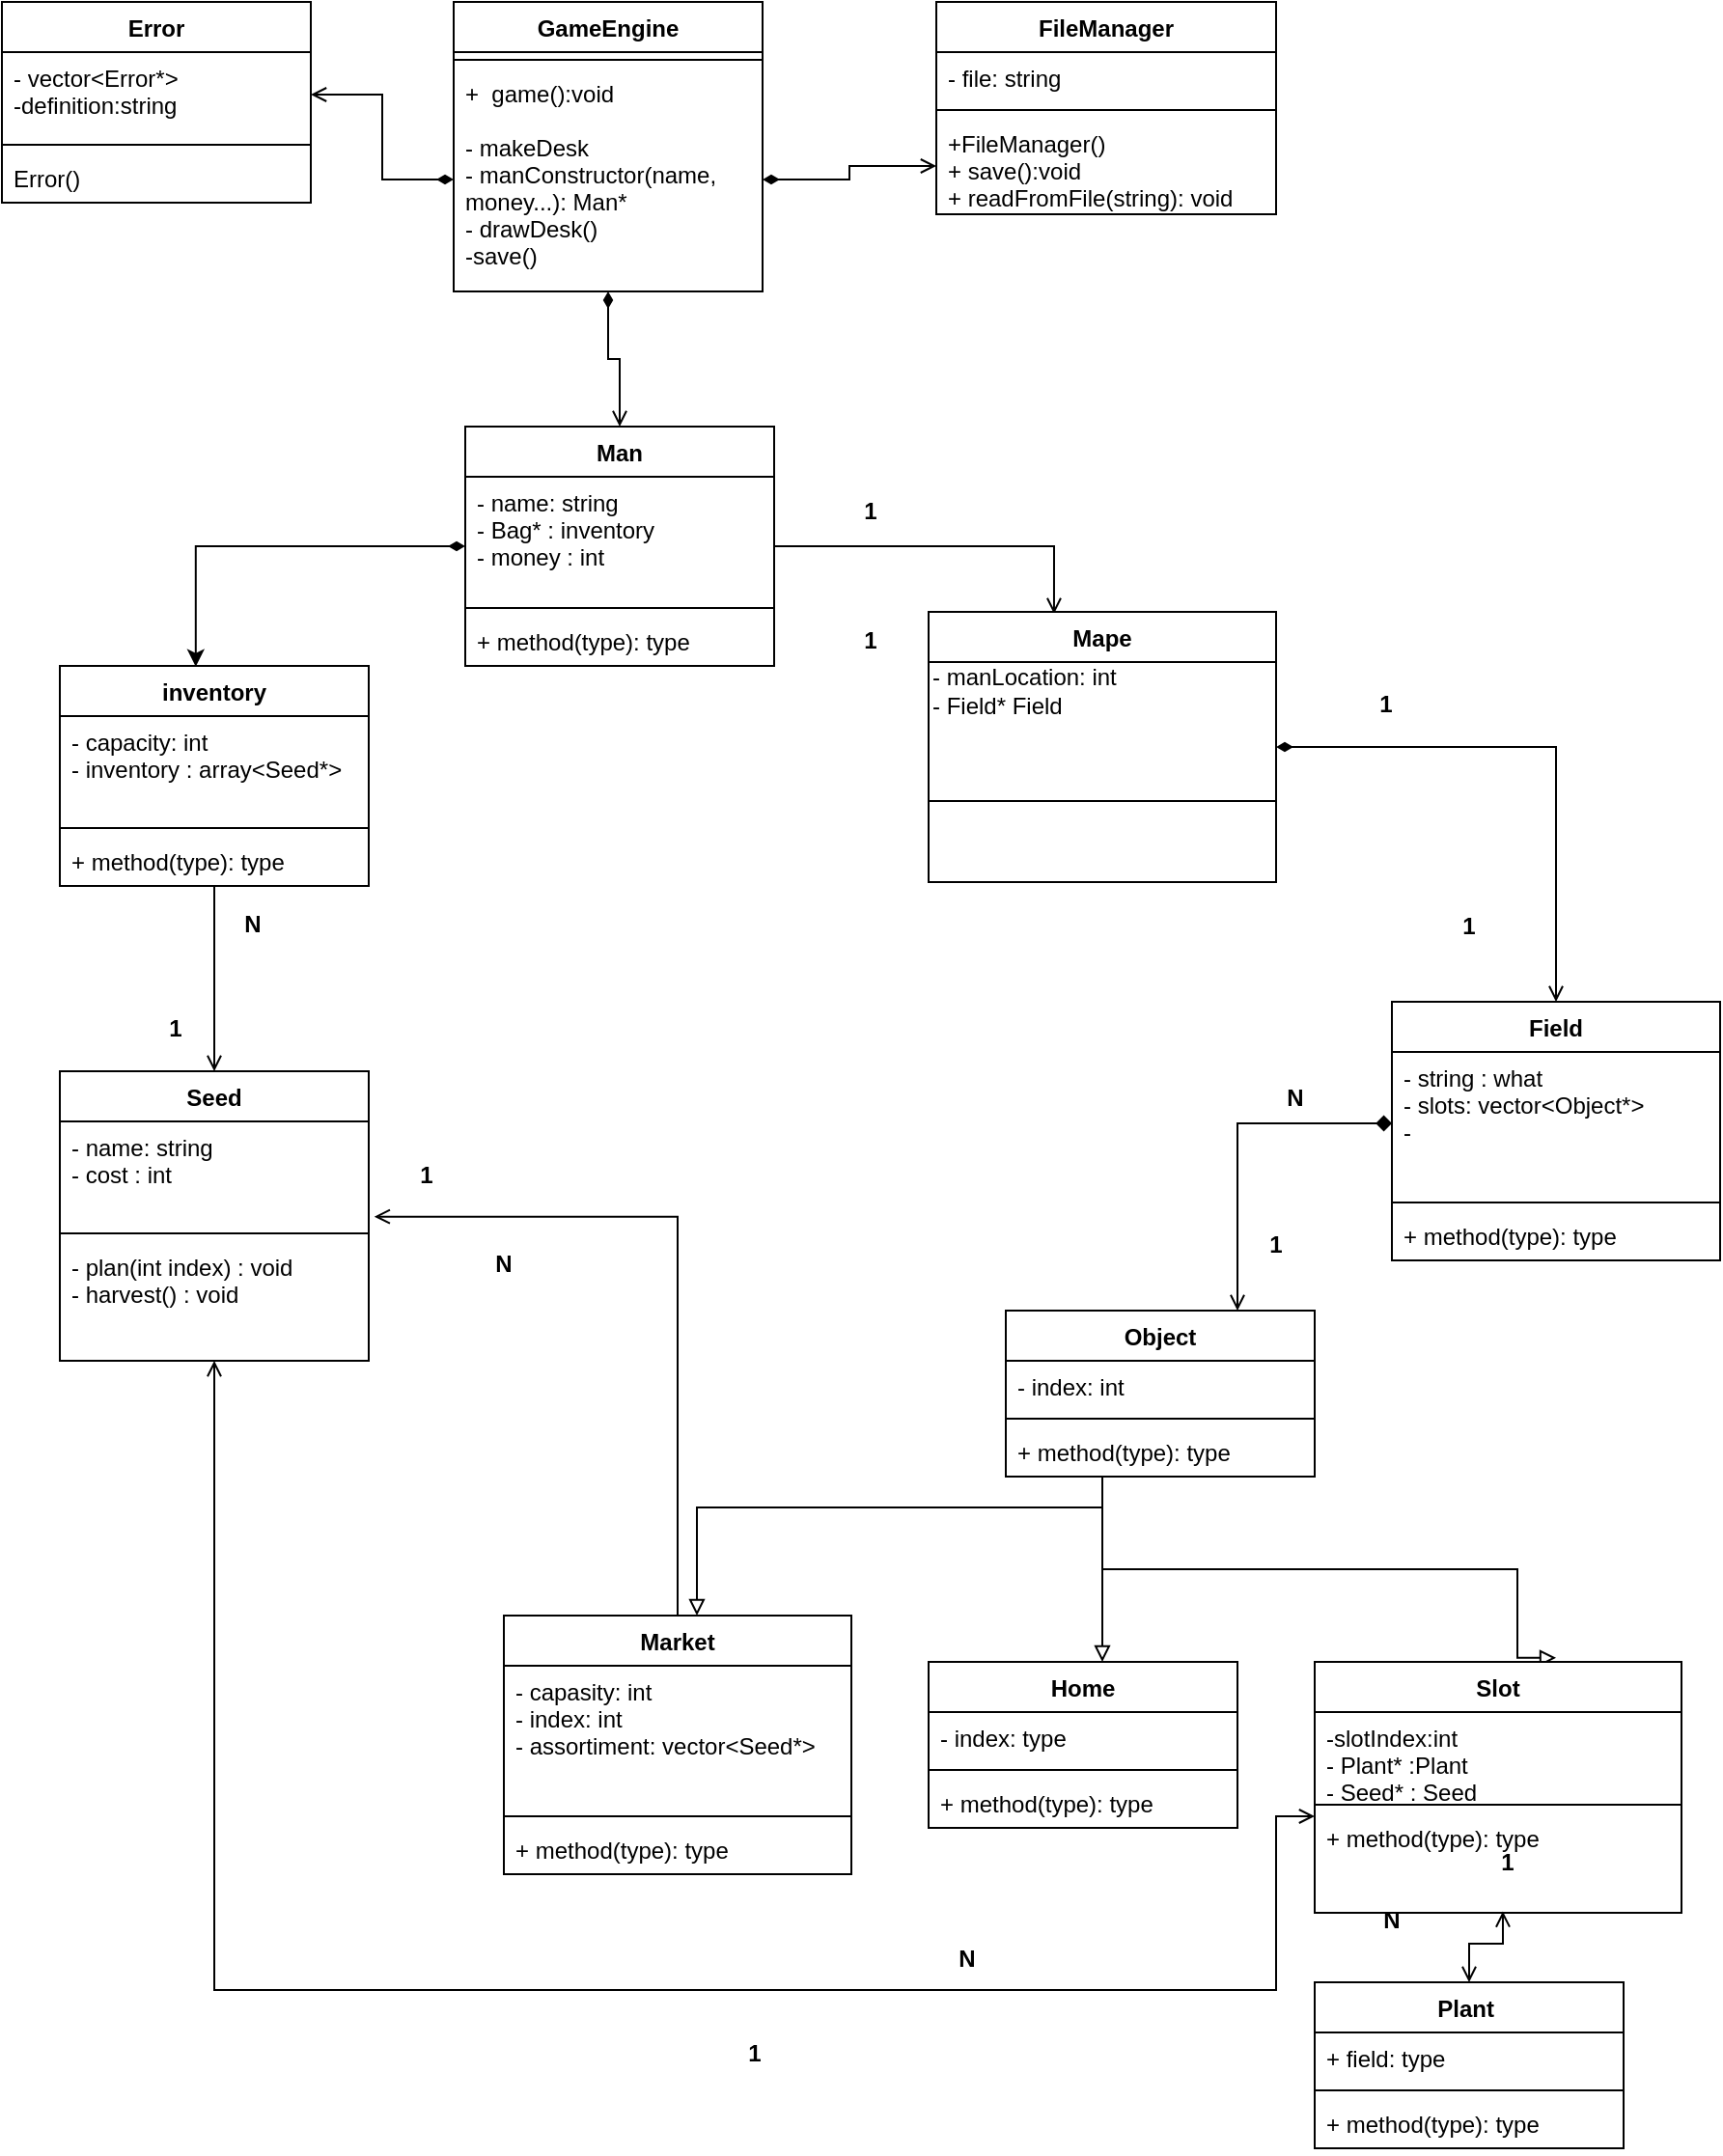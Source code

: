 <mxfile version="15.9.1" type="device"><diagram id="JnH-d7Ic2HSO9zVb4fvI" name="Page-1"><mxGraphModel dx="1261" dy="860" grid="1" gridSize="10" guides="1" tooltips="1" connect="1" arrows="1" fold="1" page="1" pageScale="1" pageWidth="827" pageHeight="1169" math="0" shadow="0"><root><mxCell id="0"/><mxCell id="1" parent="0"/><mxCell id="lDZfuIxxi4fedl39ghqt-1" style="edgeStyle=orthogonalEdgeStyle;rounded=0;orthogonalLoop=1;jettySize=auto;html=1;entryX=0.44;entryY=0.003;entryDx=0;entryDy=0;entryPerimeter=0;startArrow=diamondThin;startFill=1;" edge="1" parent="1" source="lDZfuIxxi4fedl39ghqt-3" target="lDZfuIxxi4fedl39ghqt-8"><mxGeometry relative="1" as="geometry"/></mxCell><mxCell id="lDZfuIxxi4fedl39ghqt-2" style="edgeStyle=orthogonalEdgeStyle;rounded=0;orthogonalLoop=1;jettySize=auto;html=1;entryX=0.361;entryY=0.007;entryDx=0;entryDy=0;entryPerimeter=0;startArrow=none;startFill=0;endArrow=open;endFill=0;" edge="1" parent="1" source="lDZfuIxxi4fedl39ghqt-3" target="lDZfuIxxi4fedl39ghqt-40"><mxGeometry relative="1" as="geometry"/></mxCell><mxCell id="lDZfuIxxi4fedl39ghqt-3" value="Man" style="swimlane;fontStyle=1;align=center;verticalAlign=top;childLayout=stackLayout;horizontal=1;startSize=26;horizontalStack=0;resizeParent=1;resizeParentMax=0;resizeLast=0;collapsible=1;marginBottom=0;" vertex="1" parent="1"><mxGeometry x="310" y="340" width="160" height="124" as="geometry"/></mxCell><mxCell id="lDZfuIxxi4fedl39ghqt-4" value="- name: string&#xa;- Bag* : inventory&#xa;- money : int &#xa;" style="text;strokeColor=none;fillColor=none;align=left;verticalAlign=top;spacingLeft=4;spacingRight=4;overflow=hidden;rotatable=0;points=[[0,0.5],[1,0.5]];portConstraint=eastwest;" vertex="1" parent="lDZfuIxxi4fedl39ghqt-3"><mxGeometry y="26" width="160" height="64" as="geometry"/></mxCell><mxCell id="lDZfuIxxi4fedl39ghqt-5" value="" style="line;strokeWidth=1;fillColor=none;align=left;verticalAlign=middle;spacingTop=-1;spacingLeft=3;spacingRight=3;rotatable=0;labelPosition=right;points=[];portConstraint=eastwest;" vertex="1" parent="lDZfuIxxi4fedl39ghqt-3"><mxGeometry y="90" width="160" height="8" as="geometry"/></mxCell><mxCell id="lDZfuIxxi4fedl39ghqt-6" value="+ method(type): type" style="text;strokeColor=none;fillColor=none;align=left;verticalAlign=top;spacingLeft=4;spacingRight=4;overflow=hidden;rotatable=0;points=[[0,0.5],[1,0.5]];portConstraint=eastwest;" vertex="1" parent="lDZfuIxxi4fedl39ghqt-3"><mxGeometry y="98" width="160" height="26" as="geometry"/></mxCell><mxCell id="lDZfuIxxi4fedl39ghqt-7" style="edgeStyle=orthogonalEdgeStyle;rounded=0;orthogonalLoop=1;jettySize=auto;html=1;startArrow=none;startFill=0;endArrow=open;endFill=0;" edge="1" parent="1" source="lDZfuIxxi4fedl39ghqt-8" target="lDZfuIxxi4fedl39ghqt-21"><mxGeometry relative="1" as="geometry"/></mxCell><mxCell id="lDZfuIxxi4fedl39ghqt-8" value="inventory" style="swimlane;fontStyle=1;align=center;verticalAlign=top;childLayout=stackLayout;horizontal=1;startSize=26;horizontalStack=0;resizeParent=1;resizeParentMax=0;resizeLast=0;collapsible=1;marginBottom=0;" vertex="1" parent="1"><mxGeometry x="100" y="464" width="160" height="114" as="geometry"/></mxCell><mxCell id="lDZfuIxxi4fedl39ghqt-9" value="- capacity: int&#xa;- inventory : array&lt;Seed*&gt; &#xa;&#xa;&#xa;" style="text;strokeColor=none;fillColor=none;align=left;verticalAlign=top;spacingLeft=4;spacingRight=4;overflow=hidden;rotatable=0;points=[[0,0.5],[1,0.5]];portConstraint=eastwest;" vertex="1" parent="lDZfuIxxi4fedl39ghqt-8"><mxGeometry y="26" width="160" height="54" as="geometry"/></mxCell><mxCell id="lDZfuIxxi4fedl39ghqt-10" value="" style="line;strokeWidth=1;fillColor=none;align=left;verticalAlign=middle;spacingTop=-1;spacingLeft=3;spacingRight=3;rotatable=0;labelPosition=right;points=[];portConstraint=eastwest;" vertex="1" parent="lDZfuIxxi4fedl39ghqt-8"><mxGeometry y="80" width="160" height="8" as="geometry"/></mxCell><mxCell id="lDZfuIxxi4fedl39ghqt-11" value="+ method(type): type" style="text;strokeColor=none;fillColor=none;align=left;verticalAlign=top;spacingLeft=4;spacingRight=4;overflow=hidden;rotatable=0;points=[[0,0.5],[1,0.5]];portConstraint=eastwest;" vertex="1" parent="lDZfuIxxi4fedl39ghqt-8"><mxGeometry y="88" width="160" height="26" as="geometry"/></mxCell><mxCell id="lDZfuIxxi4fedl39ghqt-12" value="Home" style="swimlane;fontStyle=1;align=center;verticalAlign=top;childLayout=stackLayout;horizontal=1;startSize=26;horizontalStack=0;resizeParent=1;resizeParentMax=0;resizeLast=0;collapsible=1;marginBottom=0;" vertex="1" parent="1"><mxGeometry x="550" y="980" width="160" height="86" as="geometry"/></mxCell><mxCell id="lDZfuIxxi4fedl39ghqt-13" value="- index: type" style="text;strokeColor=none;fillColor=none;align=left;verticalAlign=top;spacingLeft=4;spacingRight=4;overflow=hidden;rotatable=0;points=[[0,0.5],[1,0.5]];portConstraint=eastwest;" vertex="1" parent="lDZfuIxxi4fedl39ghqt-12"><mxGeometry y="26" width="160" height="26" as="geometry"/></mxCell><mxCell id="lDZfuIxxi4fedl39ghqt-14" value="" style="line;strokeWidth=1;fillColor=none;align=left;verticalAlign=middle;spacingTop=-1;spacingLeft=3;spacingRight=3;rotatable=0;labelPosition=right;points=[];portConstraint=eastwest;" vertex="1" parent="lDZfuIxxi4fedl39ghqt-12"><mxGeometry y="52" width="160" height="8" as="geometry"/></mxCell><mxCell id="lDZfuIxxi4fedl39ghqt-15" value="+ method(type): type" style="text;strokeColor=none;fillColor=none;align=left;verticalAlign=top;spacingLeft=4;spacingRight=4;overflow=hidden;rotatable=0;points=[[0,0.5],[1,0.5]];portConstraint=eastwest;" vertex="1" parent="lDZfuIxxi4fedl39ghqt-12"><mxGeometry y="60" width="160" height="26" as="geometry"/></mxCell><mxCell id="lDZfuIxxi4fedl39ghqt-16" style="edgeStyle=orthogonalEdgeStyle;rounded=0;orthogonalLoop=1;jettySize=auto;html=1;entryX=1.018;entryY=0.914;entryDx=0;entryDy=0;entryPerimeter=0;startArrow=none;startFill=0;endArrow=open;endFill=0;" edge="1" parent="1" source="lDZfuIxxi4fedl39ghqt-17" target="lDZfuIxxi4fedl39ghqt-22"><mxGeometry relative="1" as="geometry"/></mxCell><mxCell id="lDZfuIxxi4fedl39ghqt-17" value="Market" style="swimlane;fontStyle=1;align=center;verticalAlign=top;childLayout=stackLayout;horizontal=1;startSize=26;horizontalStack=0;resizeParent=1;resizeParentMax=0;resizeLast=0;collapsible=1;marginBottom=0;" vertex="1" parent="1"><mxGeometry x="330" y="956" width="180" height="134" as="geometry"/></mxCell><mxCell id="lDZfuIxxi4fedl39ghqt-18" value="- capasity: int&#xa;- index: int&#xa;- assortiment: vector&lt;Seed*&gt; " style="text;strokeColor=none;fillColor=none;align=left;verticalAlign=top;spacingLeft=4;spacingRight=4;overflow=hidden;rotatable=0;points=[[0,0.5],[1,0.5]];portConstraint=eastwest;" vertex="1" parent="lDZfuIxxi4fedl39ghqt-17"><mxGeometry y="26" width="180" height="74" as="geometry"/></mxCell><mxCell id="lDZfuIxxi4fedl39ghqt-19" value="" style="line;strokeWidth=1;fillColor=none;align=left;verticalAlign=middle;spacingTop=-1;spacingLeft=3;spacingRight=3;rotatable=0;labelPosition=right;points=[];portConstraint=eastwest;" vertex="1" parent="lDZfuIxxi4fedl39ghqt-17"><mxGeometry y="100" width="180" height="8" as="geometry"/></mxCell><mxCell id="lDZfuIxxi4fedl39ghqt-20" value="+ method(type): type" style="text;strokeColor=none;fillColor=none;align=left;verticalAlign=top;spacingLeft=4;spacingRight=4;overflow=hidden;rotatable=0;points=[[0,0.5],[1,0.5]];portConstraint=eastwest;" vertex="1" parent="lDZfuIxxi4fedl39ghqt-17"><mxGeometry y="108" width="180" height="26" as="geometry"/></mxCell><mxCell id="lDZfuIxxi4fedl39ghqt-80" style="edgeStyle=orthogonalEdgeStyle;rounded=0;orthogonalLoop=1;jettySize=auto;html=1;startArrow=open;startFill=0;endArrow=open;endFill=0;" edge="1" parent="1" source="lDZfuIxxi4fedl39ghqt-21" target="lDZfuIxxi4fedl39ghqt-66"><mxGeometry relative="1" as="geometry"><Array as="points"><mxPoint x="180" y="1150"/><mxPoint x="730" y="1150"/><mxPoint x="730" y="1060"/></Array></mxGeometry></mxCell><mxCell id="lDZfuIxxi4fedl39ghqt-21" value="Seed" style="swimlane;fontStyle=1;align=center;verticalAlign=top;childLayout=stackLayout;horizontal=1;startSize=26;horizontalStack=0;resizeParent=1;resizeParentMax=0;resizeLast=0;collapsible=1;marginBottom=0;" vertex="1" parent="1"><mxGeometry x="100" y="674" width="160" height="150" as="geometry"/></mxCell><mxCell id="lDZfuIxxi4fedl39ghqt-22" value="- name: string&#xa;- cost : int&#xa;&#xa;" style="text;strokeColor=none;fillColor=none;align=left;verticalAlign=top;spacingLeft=4;spacingRight=4;overflow=hidden;rotatable=0;points=[[0,0.5],[1,0.5]];portConstraint=eastwest;" vertex="1" parent="lDZfuIxxi4fedl39ghqt-21"><mxGeometry y="26" width="160" height="54" as="geometry"/></mxCell><mxCell id="lDZfuIxxi4fedl39ghqt-23" value="" style="line;strokeWidth=1;fillColor=none;align=left;verticalAlign=middle;spacingTop=-1;spacingLeft=3;spacingRight=3;rotatable=0;labelPosition=right;points=[];portConstraint=eastwest;" vertex="1" parent="lDZfuIxxi4fedl39ghqt-21"><mxGeometry y="80" width="160" height="8" as="geometry"/></mxCell><mxCell id="lDZfuIxxi4fedl39ghqt-24" value="- plan(int index) : void&#xa;- harvest() : void  " style="text;strokeColor=none;fillColor=none;align=left;verticalAlign=top;spacingLeft=4;spacingRight=4;overflow=hidden;rotatable=0;points=[[0,0.5],[1,0.5]];portConstraint=eastwest;" vertex="1" parent="lDZfuIxxi4fedl39ghqt-21"><mxGeometry y="88" width="160" height="62" as="geometry"/></mxCell><mxCell id="lDZfuIxxi4fedl39ghqt-25" style="edgeStyle=orthogonalEdgeStyle;rounded=0;orthogonalLoop=1;jettySize=auto;html=1;startArrow=none;startFill=0;endArrow=block;endFill=0;" edge="1" parent="1" source="lDZfuIxxi4fedl39ghqt-28" target="lDZfuIxxi4fedl39ghqt-17"><mxGeometry relative="1" as="geometry"><Array as="points"><mxPoint x="640" y="900"/><mxPoint x="430" y="900"/></Array></mxGeometry></mxCell><mxCell id="lDZfuIxxi4fedl39ghqt-26" style="edgeStyle=orthogonalEdgeStyle;rounded=0;orthogonalLoop=1;jettySize=auto;html=1;startArrow=none;startFill=0;endArrow=block;endFill=0;" edge="1" parent="1" source="lDZfuIxxi4fedl39ghqt-28" target="lDZfuIxxi4fedl39ghqt-12"><mxGeometry relative="1" as="geometry"><Array as="points"><mxPoint x="640" y="940"/><mxPoint x="640" y="940"/></Array></mxGeometry></mxCell><mxCell id="lDZfuIxxi4fedl39ghqt-81" style="edgeStyle=orthogonalEdgeStyle;rounded=0;orthogonalLoop=1;jettySize=auto;html=1;entryX=0.658;entryY=-0.016;entryDx=0;entryDy=0;entryPerimeter=0;startArrow=none;startFill=0;endArrow=block;endFill=0;" edge="1" parent="1" source="lDZfuIxxi4fedl39ghqt-28" target="lDZfuIxxi4fedl39ghqt-63"><mxGeometry relative="1" as="geometry"><Array as="points"><mxPoint x="640" y="932"/><mxPoint x="855" y="932"/></Array></mxGeometry></mxCell><mxCell id="lDZfuIxxi4fedl39ghqt-28" value="Object" style="swimlane;fontStyle=1;align=center;verticalAlign=top;childLayout=stackLayout;horizontal=1;startSize=26;horizontalStack=0;resizeParent=1;resizeParentMax=0;resizeLast=0;collapsible=1;marginBottom=0;" vertex="1" parent="1"><mxGeometry x="590" y="798" width="160" height="86" as="geometry"/></mxCell><mxCell id="lDZfuIxxi4fedl39ghqt-29" value="- index: int" style="text;strokeColor=none;fillColor=none;align=left;verticalAlign=top;spacingLeft=4;spacingRight=4;overflow=hidden;rotatable=0;points=[[0,0.5],[1,0.5]];portConstraint=eastwest;" vertex="1" parent="lDZfuIxxi4fedl39ghqt-28"><mxGeometry y="26" width="160" height="26" as="geometry"/></mxCell><mxCell id="lDZfuIxxi4fedl39ghqt-30" value="" style="line;strokeWidth=1;fillColor=none;align=left;verticalAlign=middle;spacingTop=-1;spacingLeft=3;spacingRight=3;rotatable=0;labelPosition=right;points=[];portConstraint=eastwest;" vertex="1" parent="lDZfuIxxi4fedl39ghqt-28"><mxGeometry y="52" width="160" height="8" as="geometry"/></mxCell><mxCell id="lDZfuIxxi4fedl39ghqt-31" value="+ method(type): type" style="text;strokeColor=none;fillColor=none;align=left;verticalAlign=top;spacingLeft=4;spacingRight=4;overflow=hidden;rotatable=0;points=[[0,0.5],[1,0.5]];portConstraint=eastwest;" vertex="1" parent="lDZfuIxxi4fedl39ghqt-28"><mxGeometry y="60" width="160" height="26" as="geometry"/></mxCell><mxCell id="lDZfuIxxi4fedl39ghqt-32" value="N" style="text;align=center;fontStyle=1;verticalAlign=middle;spacingLeft=3;spacingRight=3;strokeColor=none;rotatable=0;points=[[0,0.5],[1,0.5]];portConstraint=eastwest;" vertex="1" parent="1"><mxGeometry x="160" y="584" width="80" height="26" as="geometry"/></mxCell><mxCell id="lDZfuIxxi4fedl39ghqt-33" value="1" style="text;align=center;fontStyle=1;verticalAlign=middle;spacingLeft=3;spacingRight=3;strokeColor=none;rotatable=0;points=[[0,0.5],[1,0.5]];portConstraint=eastwest;" vertex="1" parent="1"><mxGeometry x="120" y="638" width="80" height="26" as="geometry"/></mxCell><mxCell id="lDZfuIxxi4fedl39ghqt-34" value="N" style="text;align=center;fontStyle=1;verticalAlign=middle;spacingLeft=3;spacingRight=3;strokeColor=none;rotatable=0;points=[[0,0.5],[1,0.5]];portConstraint=eastwest;" vertex="1" parent="1"><mxGeometry x="290" y="760" width="80" height="26" as="geometry"/></mxCell><mxCell id="lDZfuIxxi4fedl39ghqt-35" value="1" style="text;align=center;fontStyle=1;verticalAlign=middle;spacingLeft=3;spacingRight=3;strokeColor=none;rotatable=0;points=[[0,0.5],[1,0.5]];portConstraint=eastwest;" vertex="1" parent="1"><mxGeometry x="250" y="714" width="80" height="26" as="geometry"/></mxCell><mxCell id="lDZfuIxxi4fedl39ghqt-36" style="edgeStyle=orthogonalEdgeStyle;rounded=0;orthogonalLoop=1;jettySize=auto;html=1;startArrow=diamondThin;startFill=1;endArrow=open;endFill=0;" edge="1" parent="1" source="lDZfuIxxi4fedl39ghqt-37" target="lDZfuIxxi4fedl39ghqt-3"><mxGeometry relative="1" as="geometry"/></mxCell><mxCell id="lDZfuIxxi4fedl39ghqt-37" value="GameEngine" style="swimlane;fontStyle=1;align=center;verticalAlign=top;childLayout=stackLayout;horizontal=1;startSize=26;horizontalStack=0;resizeParent=1;resizeParentMax=0;resizeLast=0;collapsible=1;marginBottom=0;" vertex="1" parent="1"><mxGeometry x="304" y="120" width="160" height="150" as="geometry"><mxRectangle x="300" y="40" width="110" height="26" as="alternateBounds"/></mxGeometry></mxCell><mxCell id="lDZfuIxxi4fedl39ghqt-38" value="" style="line;strokeWidth=1;fillColor=none;align=left;verticalAlign=middle;spacingTop=-1;spacingLeft=3;spacingRight=3;rotatable=0;labelPosition=right;points=[];portConstraint=eastwest;" vertex="1" parent="lDZfuIxxi4fedl39ghqt-37"><mxGeometry y="26" width="160" height="8" as="geometry"/></mxCell><mxCell id="lDZfuIxxi4fedl39ghqt-39" value="+  game():void&#xa;&#xa;- makeDesk&#xa;- manConstructor(name,&#xa;money...): Man* &#xa;- drawDesk()&#xa;-save()&#xa; " style="text;strokeColor=none;fillColor=none;align=left;verticalAlign=top;spacingLeft=4;spacingRight=4;overflow=hidden;rotatable=0;points=[[0,0.5],[1,0.5]];portConstraint=eastwest;" vertex="1" parent="lDZfuIxxi4fedl39ghqt-37"><mxGeometry y="34" width="160" height="116" as="geometry"/></mxCell><mxCell id="lDZfuIxxi4fedl39ghqt-75" style="edgeStyle=orthogonalEdgeStyle;rounded=0;orthogonalLoop=1;jettySize=auto;html=1;startArrow=diamondThin;startFill=1;endArrow=open;endFill=0;" edge="1" parent="1" source="lDZfuIxxi4fedl39ghqt-40" target="lDZfuIxxi4fedl39ghqt-48"><mxGeometry relative="1" as="geometry"/></mxCell><mxCell id="lDZfuIxxi4fedl39ghqt-40" value="Mape" style="swimlane;fontStyle=1;align=center;verticalAlign=top;childLayout=stackLayout;horizontal=1;startSize=26;horizontalStack=0;resizeParent=1;resizeParentMax=0;resizeLast=0;collapsible=1;marginBottom=0;" vertex="1" parent="1"><mxGeometry x="550" y="436" width="180" height="140" as="geometry"/></mxCell><mxCell id="lDZfuIxxi4fedl39ghqt-91" value="&lt;div&gt;- manLocation: int&amp;nbsp;&lt;/div&gt;&lt;div&gt;- Field* Field&lt;/div&gt;" style="text;html=1;align=left;verticalAlign=middle;resizable=0;points=[];autosize=1;strokeColor=none;fillColor=none;" vertex="1" parent="lDZfuIxxi4fedl39ghqt-40"><mxGeometry y="26" width="180" height="30" as="geometry"/></mxCell><mxCell id="lDZfuIxxi4fedl39ghqt-42" value="" style="line;strokeWidth=1;fillColor=none;align=left;verticalAlign=middle;spacingTop=-1;spacingLeft=3;spacingRight=3;rotatable=0;labelPosition=right;points=[];portConstraint=eastwest;" vertex="1" parent="lDZfuIxxi4fedl39ghqt-40"><mxGeometry y="56" width="180" height="84" as="geometry"/></mxCell><mxCell id="lDZfuIxxi4fedl39ghqt-44" value="1" style="text;align=center;fontStyle=1;verticalAlign=middle;spacingLeft=3;spacingRight=3;strokeColor=none;rotatable=0;points=[[0,0.5],[1,0.5]];portConstraint=eastwest;" vertex="1" parent="1"><mxGeometry x="480" y="370" width="80" height="26" as="geometry"/></mxCell><mxCell id="lDZfuIxxi4fedl39ghqt-45" value="1" style="text;align=center;fontStyle=1;verticalAlign=middle;spacingLeft=3;spacingRight=3;strokeColor=none;rotatable=0;points=[[0,0.5],[1,0.5]];portConstraint=eastwest;" vertex="1" parent="1"><mxGeometry x="480" y="430" width="80" height="40" as="geometry"/></mxCell><mxCell id="lDZfuIxxi4fedl39ghqt-48" value="Field" style="swimlane;fontStyle=1;align=center;verticalAlign=top;childLayout=stackLayout;horizontal=1;startSize=26;horizontalStack=0;resizeParent=1;resizeParentMax=0;resizeLast=0;collapsible=1;marginBottom=0;" vertex="1" parent="1"><mxGeometry x="790" y="638" width="170" height="134" as="geometry"/></mxCell><mxCell id="lDZfuIxxi4fedl39ghqt-49" value="- string : what&#xa;- slots: vector&lt;Object*&gt;&#xa;- &#xa;&#xa; " style="text;strokeColor=none;fillColor=none;align=left;verticalAlign=top;spacingLeft=4;spacingRight=4;overflow=hidden;rotatable=0;points=[[0,0.5],[1,0.5]];portConstraint=eastwest;" vertex="1" parent="lDZfuIxxi4fedl39ghqt-48"><mxGeometry y="26" width="170" height="74" as="geometry"/></mxCell><mxCell id="lDZfuIxxi4fedl39ghqt-50" value="" style="line;strokeWidth=1;fillColor=none;align=left;verticalAlign=middle;spacingTop=-1;spacingLeft=3;spacingRight=3;rotatable=0;labelPosition=right;points=[];portConstraint=eastwest;" vertex="1" parent="lDZfuIxxi4fedl39ghqt-48"><mxGeometry y="100" width="170" height="8" as="geometry"/></mxCell><mxCell id="lDZfuIxxi4fedl39ghqt-51" value="+ method(type): type" style="text;strokeColor=none;fillColor=none;align=left;verticalAlign=top;spacingLeft=4;spacingRight=4;overflow=hidden;rotatable=0;points=[[0,0.5],[1,0.5]];portConstraint=eastwest;" vertex="1" parent="lDZfuIxxi4fedl39ghqt-48"><mxGeometry y="108" width="170" height="26" as="geometry"/></mxCell><mxCell id="lDZfuIxxi4fedl39ghqt-53" value="FileManager" style="swimlane;fontStyle=1;align=center;verticalAlign=top;childLayout=stackLayout;horizontal=1;startSize=26;horizontalStack=0;resizeParent=1;resizeParentMax=0;resizeLast=0;collapsible=1;marginBottom=0;" vertex="1" parent="1"><mxGeometry x="554" y="120" width="176" height="110" as="geometry"/></mxCell><mxCell id="lDZfuIxxi4fedl39ghqt-54" value="- file: string &#xa;" style="text;strokeColor=none;fillColor=none;align=left;verticalAlign=top;spacingLeft=4;spacingRight=4;overflow=hidden;rotatable=0;points=[[0,0.5],[1,0.5]];portConstraint=eastwest;" vertex="1" parent="lDZfuIxxi4fedl39ghqt-53"><mxGeometry y="26" width="176" height="26" as="geometry"/></mxCell><mxCell id="lDZfuIxxi4fedl39ghqt-55" value="" style="line;strokeWidth=1;fillColor=none;align=left;verticalAlign=middle;spacingTop=-1;spacingLeft=3;spacingRight=3;rotatable=0;labelPosition=right;points=[];portConstraint=eastwest;" vertex="1" parent="lDZfuIxxi4fedl39ghqt-53"><mxGeometry y="52" width="176" height="8" as="geometry"/></mxCell><mxCell id="lDZfuIxxi4fedl39ghqt-56" value="+FileManager()&#xa;+ save():void &#xa;+ readFromFile(string): void" style="text;strokeColor=none;fillColor=none;align=left;verticalAlign=top;spacingLeft=4;spacingRight=4;overflow=hidden;rotatable=0;points=[[0,0.5],[1,0.5]];portConstraint=eastwest;" vertex="1" parent="lDZfuIxxi4fedl39ghqt-53"><mxGeometry y="60" width="176" height="50" as="geometry"/></mxCell><mxCell id="lDZfuIxxi4fedl39ghqt-57" value="Error" style="swimlane;fontStyle=1;align=center;verticalAlign=top;childLayout=stackLayout;horizontal=1;startSize=26;horizontalStack=0;resizeParent=1;resizeParentMax=0;resizeLast=0;collapsible=1;marginBottom=0;" vertex="1" parent="1"><mxGeometry x="70" y="120" width="160" height="104" as="geometry"/></mxCell><mxCell id="lDZfuIxxi4fedl39ghqt-58" value="- vector&lt;Error*&gt;&#xa;-definition:string" style="text;strokeColor=none;fillColor=none;align=left;verticalAlign=top;spacingLeft=4;spacingRight=4;overflow=hidden;rotatable=0;points=[[0,0.5],[1,0.5]];portConstraint=eastwest;" vertex="1" parent="lDZfuIxxi4fedl39ghqt-57"><mxGeometry y="26" width="160" height="44" as="geometry"/></mxCell><mxCell id="lDZfuIxxi4fedl39ghqt-59" value="" style="line;strokeWidth=1;fillColor=none;align=left;verticalAlign=middle;spacingTop=-1;spacingLeft=3;spacingRight=3;rotatable=0;labelPosition=right;points=[];portConstraint=eastwest;" vertex="1" parent="lDZfuIxxi4fedl39ghqt-57"><mxGeometry y="70" width="160" height="8" as="geometry"/></mxCell><mxCell id="lDZfuIxxi4fedl39ghqt-60" value="Error()" style="text;strokeColor=none;fillColor=none;align=left;verticalAlign=top;spacingLeft=4;spacingRight=4;overflow=hidden;rotatable=0;points=[[0,0.5],[1,0.5]];portConstraint=eastwest;" vertex="1" parent="lDZfuIxxi4fedl39ghqt-57"><mxGeometry y="78" width="160" height="26" as="geometry"/></mxCell><mxCell id="lDZfuIxxi4fedl39ghqt-63" value="Slot&#xa;" style="swimlane;fontStyle=1;align=center;verticalAlign=top;childLayout=stackLayout;horizontal=1;startSize=26;horizontalStack=0;resizeParent=1;resizeParentMax=0;resizeLast=0;collapsible=1;marginBottom=0;" vertex="1" parent="1"><mxGeometry x="750" y="980" width="190" height="130" as="geometry"/></mxCell><mxCell id="lDZfuIxxi4fedl39ghqt-64" value="-slotIndex:int &#xa;- Plant* :Plant&#xa;- Seed* : Seed" style="text;strokeColor=none;fillColor=none;align=left;verticalAlign=top;spacingLeft=4;spacingRight=4;overflow=hidden;rotatable=0;points=[[0,0.5],[1,0.5]];portConstraint=eastwest;" vertex="1" parent="lDZfuIxxi4fedl39ghqt-63"><mxGeometry y="26" width="190" height="44" as="geometry"/></mxCell><mxCell id="lDZfuIxxi4fedl39ghqt-65" value="" style="line;strokeWidth=1;fillColor=none;align=left;verticalAlign=middle;spacingTop=-1;spacingLeft=3;spacingRight=3;rotatable=0;labelPosition=right;points=[];portConstraint=eastwest;" vertex="1" parent="lDZfuIxxi4fedl39ghqt-63"><mxGeometry y="70" width="190" height="8" as="geometry"/></mxCell><mxCell id="lDZfuIxxi4fedl39ghqt-66" value="+ method(type): type" style="text;strokeColor=none;fillColor=none;align=left;verticalAlign=top;spacingLeft=4;spacingRight=4;overflow=hidden;rotatable=0;points=[[0,0.5],[1,0.5]];portConstraint=eastwest;" vertex="1" parent="lDZfuIxxi4fedl39ghqt-63"><mxGeometry y="78" width="190" height="52" as="geometry"/></mxCell><mxCell id="lDZfuIxxi4fedl39ghqt-84" style="edgeStyle=orthogonalEdgeStyle;rounded=0;orthogonalLoop=1;jettySize=auto;html=1;entryX=0.513;entryY=0.985;entryDx=0;entryDy=0;entryPerimeter=0;startArrow=open;startFill=0;endArrow=open;endFill=0;" edge="1" parent="1" source="lDZfuIxxi4fedl39ghqt-68" target="lDZfuIxxi4fedl39ghqt-66"><mxGeometry relative="1" as="geometry"/></mxCell><mxCell id="lDZfuIxxi4fedl39ghqt-68" value="Plant " style="swimlane;fontStyle=1;align=center;verticalAlign=top;childLayout=stackLayout;horizontal=1;startSize=26;horizontalStack=0;resizeParent=1;resizeParentMax=0;resizeLast=0;collapsible=1;marginBottom=0;" vertex="1" parent="1"><mxGeometry x="750" y="1146" width="160" height="86" as="geometry"/></mxCell><mxCell id="lDZfuIxxi4fedl39ghqt-69" value="+ field: type" style="text;strokeColor=none;fillColor=none;align=left;verticalAlign=top;spacingLeft=4;spacingRight=4;overflow=hidden;rotatable=0;points=[[0,0.5],[1,0.5]];portConstraint=eastwest;" vertex="1" parent="lDZfuIxxi4fedl39ghqt-68"><mxGeometry y="26" width="160" height="26" as="geometry"/></mxCell><mxCell id="lDZfuIxxi4fedl39ghqt-70" value="" style="line;strokeWidth=1;fillColor=none;align=left;verticalAlign=middle;spacingTop=-1;spacingLeft=3;spacingRight=3;rotatable=0;labelPosition=right;points=[];portConstraint=eastwest;" vertex="1" parent="lDZfuIxxi4fedl39ghqt-68"><mxGeometry y="52" width="160" height="8" as="geometry"/></mxCell><mxCell id="lDZfuIxxi4fedl39ghqt-71" value="+ method(type): type" style="text;strokeColor=none;fillColor=none;align=left;verticalAlign=top;spacingLeft=4;spacingRight=4;overflow=hidden;rotatable=0;points=[[0,0.5],[1,0.5]];portConstraint=eastwest;" vertex="1" parent="lDZfuIxxi4fedl39ghqt-68"><mxGeometry y="60" width="160" height="26" as="geometry"/></mxCell><mxCell id="lDZfuIxxi4fedl39ghqt-72" style="edgeStyle=orthogonalEdgeStyle;rounded=0;orthogonalLoop=1;jettySize=auto;html=1;entryX=0;entryY=0.5;entryDx=0;entryDy=0;endArrow=open;endFill=0;startArrow=diamondThin;startFill=1;" edge="1" parent="1" source="lDZfuIxxi4fedl39ghqt-39" target="lDZfuIxxi4fedl39ghqt-56"><mxGeometry relative="1" as="geometry"/></mxCell><mxCell id="lDZfuIxxi4fedl39ghqt-78" style="edgeStyle=orthogonalEdgeStyle;rounded=0;orthogonalLoop=1;jettySize=auto;html=1;startArrow=diamondThin;startFill=1;endArrow=open;endFill=0;" edge="1" parent="1" source="lDZfuIxxi4fedl39ghqt-39" target="lDZfuIxxi4fedl39ghqt-58"><mxGeometry relative="1" as="geometry"/></mxCell><mxCell id="lDZfuIxxi4fedl39ghqt-82" value="1" style="text;align=center;fontStyle=1;verticalAlign=middle;spacingLeft=3;spacingRight=3;strokeColor=none;rotatable=0;points=[[0,0.5],[1,0.5]];portConstraint=eastwest;" vertex="1" parent="1"><mxGeometry x="420" y="1169" width="80" height="26" as="geometry"/></mxCell><mxCell id="lDZfuIxxi4fedl39ghqt-83" value="N" style="text;align=center;fontStyle=1;verticalAlign=middle;spacingLeft=3;spacingRight=3;strokeColor=none;rotatable=0;points=[[0,0.5],[1,0.5]];portConstraint=eastwest;" vertex="1" parent="1"><mxGeometry x="530" y="1120" width="80" height="26" as="geometry"/></mxCell><mxCell id="lDZfuIxxi4fedl39ghqt-85" value="1" style="text;align=center;fontStyle=1;verticalAlign=middle;spacingLeft=3;spacingRight=3;strokeColor=none;rotatable=0;points=[[0,0.5],[1,0.5]];portConstraint=eastwest;" vertex="1" parent="1"><mxGeometry x="810" y="1070" width="80" height="26" as="geometry"/></mxCell><mxCell id="lDZfuIxxi4fedl39ghqt-86" value="N" style="text;align=center;fontStyle=1;verticalAlign=middle;spacingLeft=3;spacingRight=3;strokeColor=none;rotatable=0;points=[[0,0.5],[1,0.5]];portConstraint=eastwest;" vertex="1" parent="1"><mxGeometry x="750" y="1100" width="80" height="26" as="geometry"/></mxCell><mxCell id="lDZfuIxxi4fedl39ghqt-88" style="edgeStyle=orthogonalEdgeStyle;rounded=0;orthogonalLoop=1;jettySize=auto;html=1;entryX=0.75;entryY=0;entryDx=0;entryDy=0;startArrow=diamond;startFill=1;endArrow=open;endFill=0;" edge="1" parent="1" source="lDZfuIxxi4fedl39ghqt-49" target="lDZfuIxxi4fedl39ghqt-28"><mxGeometry relative="1" as="geometry"/></mxCell><mxCell id="lDZfuIxxi4fedl39ghqt-92" value="N" style="text;align=center;fontStyle=1;verticalAlign=middle;spacingLeft=3;spacingRight=3;strokeColor=none;rotatable=0;points=[[0,0.5],[1,0.5]];portConstraint=eastwest;" vertex="1" parent="1"><mxGeometry x="700" y="674" width="80" height="26" as="geometry"/></mxCell><mxCell id="lDZfuIxxi4fedl39ghqt-93" value="1" style="text;align=center;fontStyle=1;verticalAlign=middle;spacingLeft=3;spacingRight=3;strokeColor=none;rotatable=0;points=[[0,0.5],[1,0.5]];portConstraint=eastwest;" vertex="1" parent="1"><mxGeometry x="690" y="750" width="80" height="26" as="geometry"/></mxCell><mxCell id="lDZfuIxxi4fedl39ghqt-94" value="1" style="text;align=center;fontStyle=1;verticalAlign=middle;spacingLeft=3;spacingRight=3;strokeColor=none;rotatable=0;points=[[0,0.5],[1,0.5]];portConstraint=eastwest;" vertex="1" parent="1"><mxGeometry x="790" y="585" width="80" height="26" as="geometry"/></mxCell><mxCell id="lDZfuIxxi4fedl39ghqt-95" value="1" style="text;align=center;fontStyle=1;verticalAlign=middle;spacingLeft=3;spacingRight=3;strokeColor=none;rotatable=0;points=[[0,0.5],[1,0.5]];portConstraint=eastwest;" vertex="1" parent="1"><mxGeometry x="747" y="470" width="80" height="26" as="geometry"/></mxCell></root></mxGraphModel></diagram></mxfile>